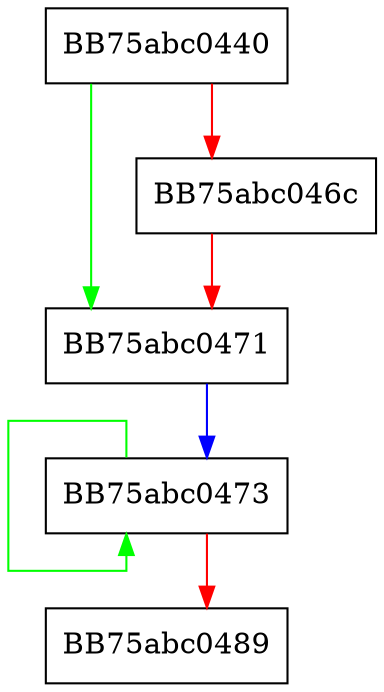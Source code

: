 digraph movbe16 {
  node [shape="box"];
  graph [splines=ortho];
  BB75abc0440 -> BB75abc0471 [color="green"];
  BB75abc0440 -> BB75abc046c [color="red"];
  BB75abc046c -> BB75abc0471 [color="red"];
  BB75abc0471 -> BB75abc0473 [color="blue"];
  BB75abc0473 -> BB75abc0473 [color="green"];
  BB75abc0473 -> BB75abc0489 [color="red"];
}